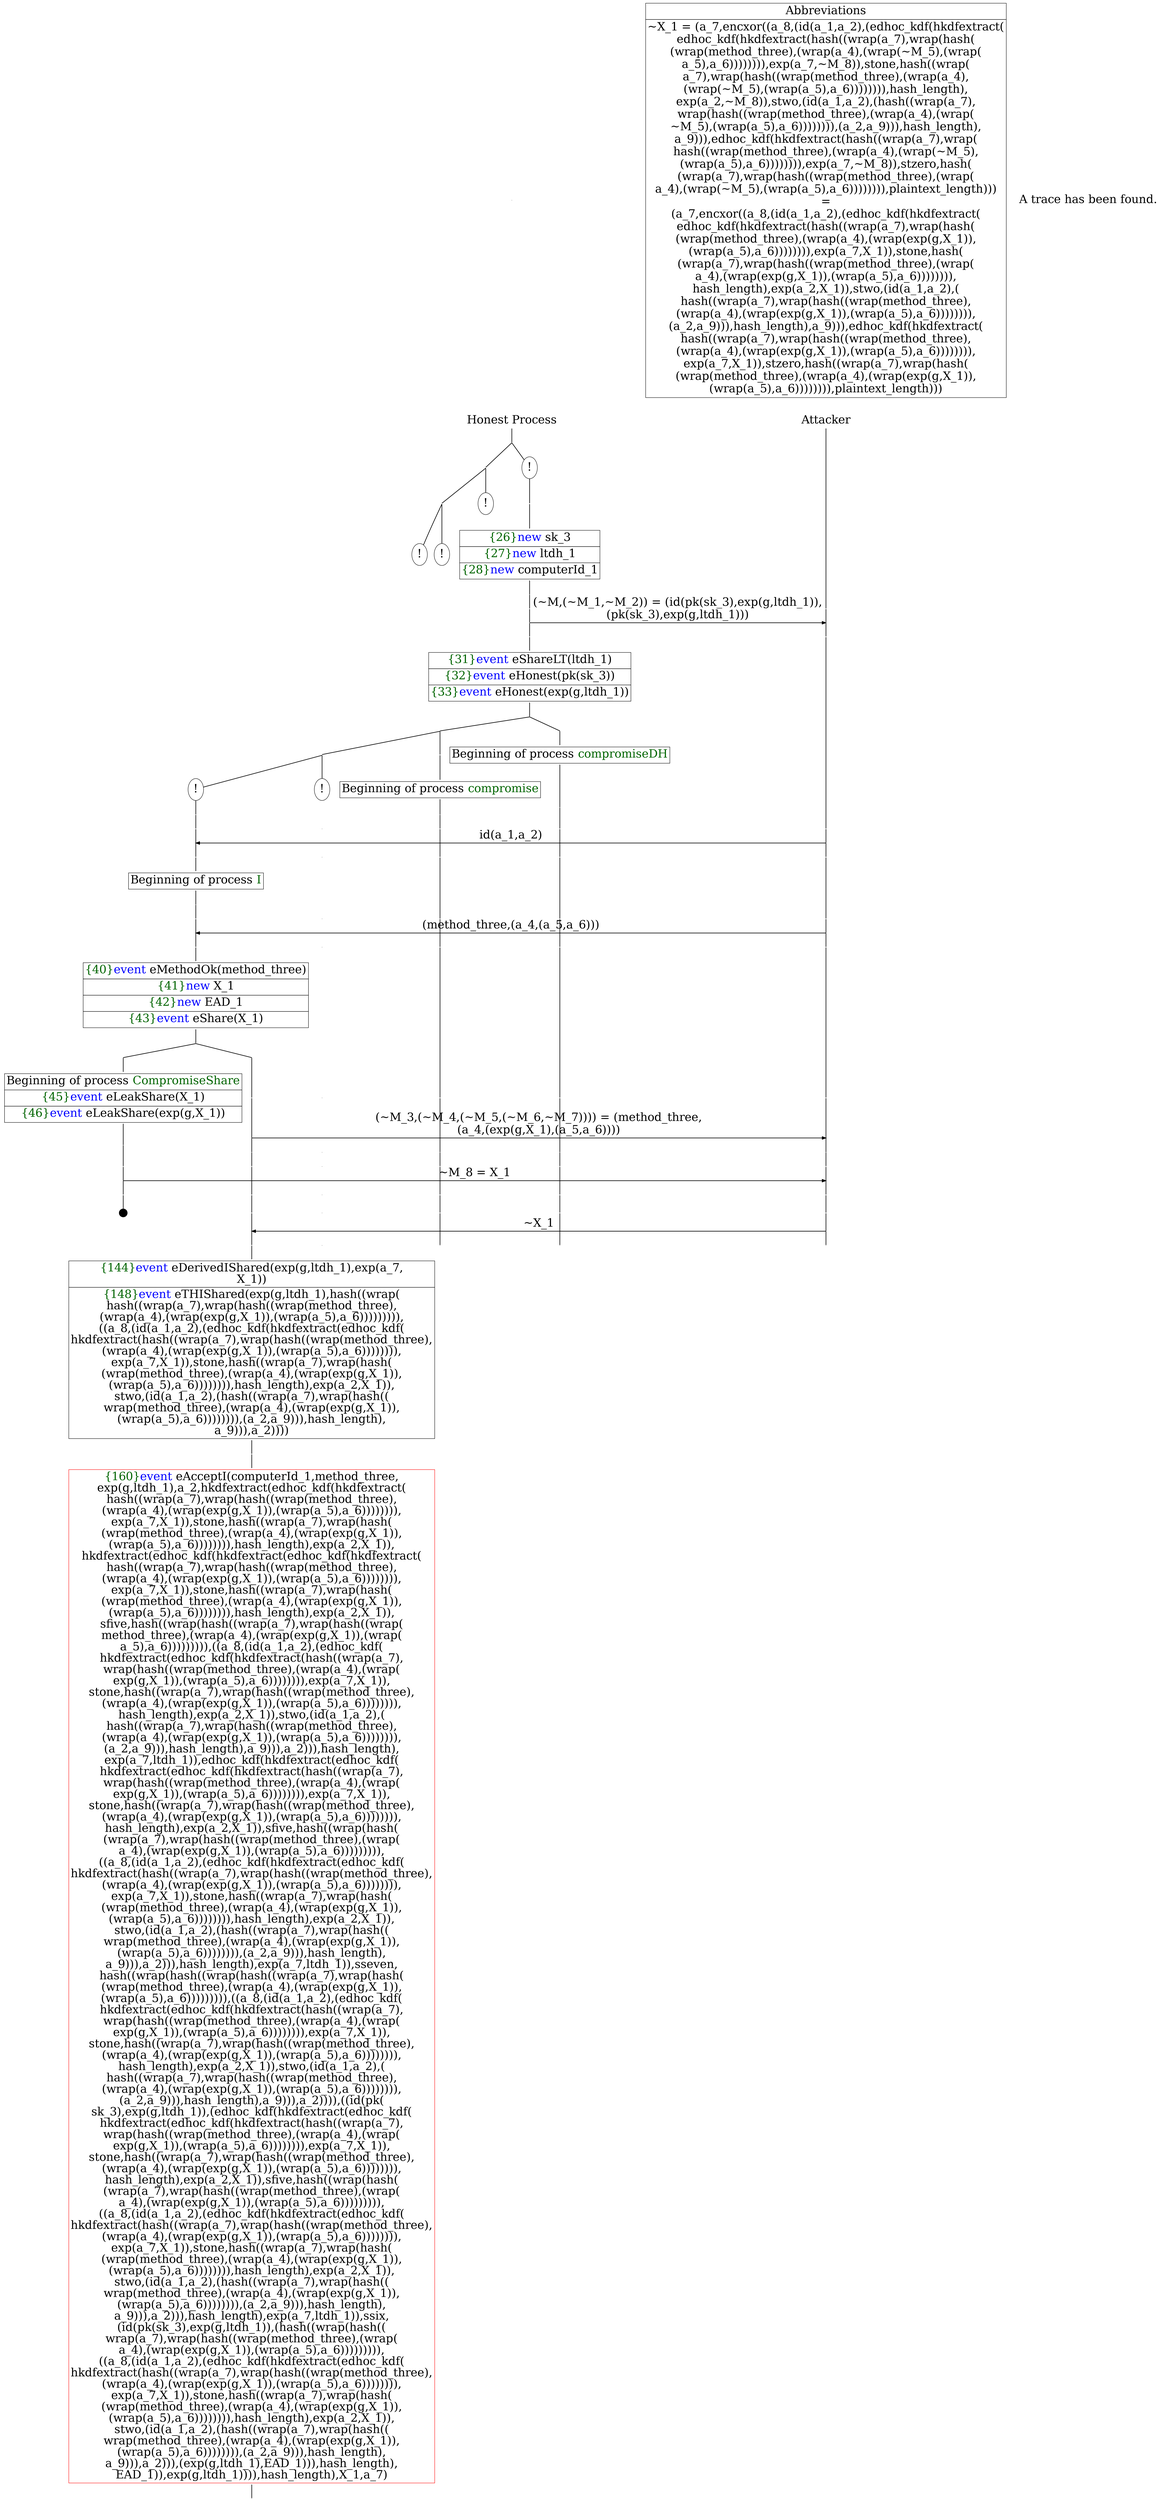 digraph {
graph [ordering = out]
edge [arrowhead = none, penwidth = 1.6, fontsize = 30]
node [shape = point, width = 0, height = 0, fontsize = 30]
Trace<br/>
[label = <A trace has been found.<br/>
>, shape = plaintext]
P0__0 [label = "Honest Process", shape = plaintext]
P__0 [label = "Attacker", shape = plaintext]
Trace -> P0__0 [label = "", style = invisible, weight = 100]{rank = same; P0__0 P__0}
P0__0 -> P0__1 [label = <>, weight = 100]
/*RPar */
P0__1 -> P0_1__1 [label = <>]
P0__1 -> P0_0__1 [label = <>]
P0__1 [label = "", fixedsize = false, width = 0, height = 0, shape = none]
{rank = same; P0_0__1 P0_1__1}
P0_0__1 [label = "!", shape = ellipse]
P0_0_0__1 [label = "", fixedsize = false, width = 0, height = 0, shape = none]
P0_0__1 -> P0_0_0__1 [label = <>, weight = 100]
P0_0_0__1 -> P0_0_0__2 [label = <>, weight = 100]
P0_0_0__2 [shape = plaintext, label = <<TABLE BORDER="0" CELLBORDER="1" CELLSPACING="0" CELLPADDING="4"> <TR><TD><FONT COLOR="darkgreen">{26}</FONT><FONT COLOR="blue">new </FONT>sk_3</TD></TR><TR><TD><FONT COLOR="darkgreen">{27}</FONT><FONT COLOR="blue">new </FONT>ltdh_1</TD></TR><TR><TD><FONT COLOR="darkgreen">{28}</FONT><FONT COLOR="blue">new </FONT>computerId_1</TD></TR></TABLE>>]
P0_0_0__2 -> P0_0_0__3 [label = <>, weight = 100]
P0_0_0__3 -> P0_0_0__4 [label = <>, weight = 100]
P__0 -> P__1 [label = <>, weight = 100]
{rank = same; P__1 P0_0_0__4}
P0_0_0__4 -> P0_0_0__5 [label = <>, weight = 100]
P__1 -> P__2 [label = <>, weight = 100]
{rank = same; P__2 P0_0_0__5}
P0_0_0__5 -> P__2 [label = <(~M,(~M_1,~M_2)) = (id(pk(sk_3),exp(g,ltdh_1)),<br/>
(pk(sk_3),exp(g,ltdh_1)))>, arrowhead = normal]
P0_0_0__5 -> P0_0_0__6 [label = <>, weight = 100]
P__2 -> P__3 [label = <>, weight = 100]
{rank = same; P__3 P0_0_0__6}
P0_0_0__6 -> P0_0_0__7 [label = <>, weight = 100]
P0_0_0__7 [shape = plaintext, label = <<TABLE BORDER="0" CELLBORDER="1" CELLSPACING="0" CELLPADDING="4"> <TR><TD><FONT COLOR="darkgreen">{31}</FONT><FONT COLOR="blue">event</FONT> eShareLT(ltdh_1)</TD></TR><TR><TD><FONT COLOR="darkgreen">{32}</FONT><FONT COLOR="blue">event</FONT> eHonest(pk(sk_3))</TD></TR><TR><TD><FONT COLOR="darkgreen">{33}</FONT><FONT COLOR="blue">event</FONT> eHonest(exp(g,ltdh_1))</TD></TR></TABLE>>]
P0_0_0__7 -> P0_0_0__8 [label = <>, weight = 100]
/*RPar */
P0_0_0__8 -> P0_0_0_1__8 [label = <>]
P0_0_0__8 -> P0_0_0_0__8 [label = <>]
P0_0_0__8 [label = "", fixedsize = false, width = 0, height = 0, shape = none]
{rank = same; P0_0_0_0__8 P0_0_0_1__8}
P0_0_0_0__8 -> P0_0_0_0__9 [label = <>, weight = 100]
P0_0_0_0__9 [shape = plaintext, label = <<TABLE BORDER="0" CELLBORDER="1" CELLSPACING="0" CELLPADDING="4"> <TR><TD>Beginning of process <FONT COLOR="darkgreen">compromiseDH</FONT></TD></TR></TABLE>>]
P0_0_0_0__9 -> P0_0_0_0__10 [label = <>, weight = 100]
/*RPar */
P0_0_0_1__8 -> P0_0_0_1_1__8 [label = <>]
P0_0_0_1__8 -> P0_0_0_1_0__8 [label = <>]
P0_0_0_1__8 [label = "", fixedsize = false, width = 0, height = 0, shape = none]
{rank = same; P0_0_0_1_0__8 P0_0_0_1_1__8}
P0_0_0_1_0__8 -> P0_0_0_1_0__9 [label = <>, weight = 100]
P0_0_0_1_0__9 [shape = plaintext, label = <<TABLE BORDER="0" CELLBORDER="1" CELLSPACING="0" CELLPADDING="4"> <TR><TD>Beginning of process <FONT COLOR="darkgreen">compromise</FONT></TD></TR></TABLE>>]
P0_0_0_1_0__9 -> P0_0_0_1_0__10 [label = <>, weight = 100]
/*RPar */
P0_0_0_1_1__8 -> P0_0_0_1_1_1__8 [label = <>]
P0_0_0_1_1__8 -> P0_0_0_1_1_0__8 [label = <>]
P0_0_0_1_1__8 [label = "", fixedsize = false, width = 0, height = 0, shape = none]
{rank = same; P0_0_0_1_1_0__8 P0_0_0_1_1_1__8}
P0_0_0_1_1_0__8 [label = "!", shape = ellipse]
P0_0_0_1_1_1__8 [label = "!", shape = ellipse]
P0_0_0_1_1_1_0__8 [label = "", fixedsize = false, width = 0, height = 0, shape = none]
P0_0_0_1_1_1__8 -> P0_0_0_1_1_1_0__8 [label = <>, weight = 100]
/*RPar */
P0_1__1 -> P0_1_1__1 [label = <>]
P0_1__1 -> P0_1_0__1 [label = <>]
P0_1__1 [label = "", fixedsize = false, width = 0, height = 0, shape = none]
{rank = same; P0_1_0__1 P0_1_1__1}
P0_1_0__1 [label = "!", shape = ellipse]
/*RPar */
P0_1_1__1 -> P0_1_1_1__1 [label = <>]
P0_1_1__1 -> P0_1_1_0__1 [label = <>]
P0_1_1__1 [label = "", fixedsize = false, width = 0, height = 0, shape = none]
{rank = same; P0_1_1_0__1 P0_1_1_1__1}
P0_1_1_0__1 [label = "!", shape = ellipse]
P0_1_1_1__1 [label = "!", shape = ellipse]
P0_0_0_1_1_1_0__8 -> P0_0_0_1_1_1_0__9 [label = <>, weight = 100]
P0_0_0_1_1_0__9 [label = "", style = invisible]
P0_0_0_1_1_0__8 -> P0_0_0_1_1_0__9 [label = <>, weight = 100, style = invisible]
P0_0_0_1_0__10 -> P0_0_0_1_0__11 [label = <>, weight = 100]
P0_0_0_0__10 -> P0_0_0_0__11 [label = <>, weight = 100]
P__3 -> P__4 [label = <>, weight = 100]
{rank = same; P__4 P0_0_0_0__11 P0_0_0_1_0__11 P0_0_0_1_1_0__9 P0_0_0_1_1_1_0__9}
P0_0_0_1_1_1_0__9 -> P0_0_0_1_1_1_0__10 [label = <>, weight = 100]
P__4 -> P__5 [label = <>, weight = 100]
{rank = same; P__5 P0_0_0_1_1_1_0__10}
P0_0_0_1_1_1_0__10 -> P__5 [label = <id(a_1,a_2)>, dir = back, arrowhead = normal]
P0_0_0_1_1_1_0__10 -> P0_0_0_1_1_1_0__11 [label = <>, weight = 100]
P0_0_0_1_1_0__10 [label = "", style = invisible]
P0_0_0_1_1_0__9 -> P0_0_0_1_1_0__10 [label = <>, weight = 100, style = invisible]
P0_0_0_1_0__11 -> P0_0_0_1_0__12 [label = <>, weight = 100]
P0_0_0_0__11 -> P0_0_0_0__12 [label = <>, weight = 100]
P__5 -> P__6 [label = <>, weight = 100]
{rank = same; P__6 P0_0_0_0__12 P0_0_0_1_0__12 P0_0_0_1_1_0__10 P0_0_0_1_1_1_0__11}
P0_0_0_1_1_1_0__11 -> P0_0_0_1_1_1_0__12 [label = <>, weight = 100]
P0_0_0_1_1_1_0__12 [shape = plaintext, label = <<TABLE BORDER="0" CELLBORDER="1" CELLSPACING="0" CELLPADDING="4"> <TR><TD>Beginning of process <FONT COLOR="darkgreen">I</FONT></TD></TR></TABLE>>]
P0_0_0_1_1_1_0__12 -> P0_0_0_1_1_1_0__13 [label = <>, weight = 100]
P0_0_0_1_1_1_0__13 -> P0_0_0_1_1_1_0__14 [label = <>, weight = 100]
P0_0_0_1_1_0__11 [label = "", style = invisible]
P0_0_0_1_1_0__10 -> P0_0_0_1_1_0__11 [label = <>, weight = 100, style = invisible]
P0_0_0_1_0__12 -> P0_0_0_1_0__13 [label = <>, weight = 100]
P0_0_0_0__12 -> P0_0_0_0__13 [label = <>, weight = 100]
P__6 -> P__7 [label = <>, weight = 100]
{rank = same; P__7 P0_0_0_0__13 P0_0_0_1_0__13 P0_0_0_1_1_0__11 P0_0_0_1_1_1_0__14}
P0_0_0_1_1_1_0__14 -> P0_0_0_1_1_1_0__15 [label = <>, weight = 100]
P__7 -> P__8 [label = <>, weight = 100]
{rank = same; P__8 P0_0_0_1_1_1_0__15}
P0_0_0_1_1_1_0__15 -> P__8 [label = <(method_three,(a_4,(a_5,a_6)))>, dir = back, arrowhead = normal]
P0_0_0_1_1_1_0__15 -> P0_0_0_1_1_1_0__16 [label = <>, weight = 100]
P0_0_0_1_1_0__12 [label = "", style = invisible]
P0_0_0_1_1_0__11 -> P0_0_0_1_1_0__12 [label = <>, weight = 100, style = invisible]
P0_0_0_1_0__13 -> P0_0_0_1_0__14 [label = <>, weight = 100]
P0_0_0_0__13 -> P0_0_0_0__14 [label = <>, weight = 100]
P__8 -> P__9 [label = <>, weight = 100]
{rank = same; P__9 P0_0_0_0__14 P0_0_0_1_0__14 P0_0_0_1_1_0__12 P0_0_0_1_1_1_0__16}
P0_0_0_1_1_1_0__16 -> P0_0_0_1_1_1_0__17 [label = <>, weight = 100]
P0_0_0_1_1_1_0__17 [shape = plaintext, label = <<TABLE BORDER="0" CELLBORDER="1" CELLSPACING="0" CELLPADDING="4"> <TR><TD><FONT COLOR="darkgreen">{40}</FONT><FONT COLOR="blue">event</FONT> eMethodOk(method_three)</TD></TR><TR><TD><FONT COLOR="darkgreen">{41}</FONT><FONT COLOR="blue">new </FONT>X_1</TD></TR><TR><TD><FONT COLOR="darkgreen">{42}</FONT><FONT COLOR="blue">new </FONT>EAD_1</TD></TR><TR><TD><FONT COLOR="darkgreen">{43}</FONT><FONT COLOR="blue">event</FONT> eShare(X_1)</TD></TR></TABLE>>]
P0_0_0_1_1_1_0__17 -> P0_0_0_1_1_1_0__18 [label = <>, weight = 100]
/*RPar */
P0_0_0_1_1_1_0__18 -> P0_0_0_1_1_1_0_1__18 [label = <>]
P0_0_0_1_1_1_0__18 -> P0_0_0_1_1_1_0_0__18 [label = <>]
P0_0_0_1_1_1_0__18 [label = "", fixedsize = false, width = 0, height = 0, shape = none]
{rank = same; P0_0_0_1_1_1_0_0__18 P0_0_0_1_1_1_0_1__18}
P0_0_0_1_1_1_0_0__18 -> P0_0_0_1_1_1_0_0__19 [label = <>, weight = 100]
P0_0_0_1_1_0__13 [label = "", style = invisible]
P0_0_0_1_1_0__12 -> P0_0_0_1_1_0__13 [label = <>, weight = 100, style = invisible]
P0_0_0_1_0__14 -> P0_0_0_1_0__15 [label = <>, weight = 100]
P0_0_0_0__14 -> P0_0_0_0__15 [label = <>, weight = 100]
P__9 -> P__10 [label = <>, weight = 100]
{rank = same; P__10 P0_0_0_0__15 P0_0_0_1_0__15 P0_0_0_1_1_0__13 P0_0_0_1_1_1_0_0__19}
P0_0_0_1_1_1_0_0__19 -> P0_0_0_1_1_1_0_0__20 [label = <>, weight = 100]
P__10 -> P__11 [label = <>, weight = 100]
{rank = same; P__11 P0_0_0_1_1_1_0_0__20}
P0_0_0_1_1_1_0_0__20 -> P__11 [label = <(~M_3,(~M_4,(~M_5,(~M_6,~M_7)))) = (method_three,<br/>
(a_4,(exp(g,X_1),(a_5,a_6))))>, arrowhead = normal]
P0_0_0_1_1_1_0_0__20 -> P0_0_0_1_1_1_0_0__21 [label = <>, weight = 100]
P0_0_0_1_1_0__14 [label = "", style = invisible]
P0_0_0_1_1_0__13 -> P0_0_0_1_1_0__14 [label = <>, weight = 100, style = invisible]
P0_0_0_1_0__15 -> P0_0_0_1_0__16 [label = <>, weight = 100]
P0_0_0_0__15 -> P0_0_0_0__16 [label = <>, weight = 100]
P__11 -> P__12 [label = <>, weight = 100]
{rank = same; P__12 P0_0_0_0__16 P0_0_0_1_0__16 P0_0_0_1_1_0__14 P0_0_0_1_1_1_0_0__21}
P0_0_0_1_1_1_0_1__18 -> P0_0_0_1_1_1_0_1__19 [label = <>, weight = 100]
P0_0_0_1_1_1_0_1__19 [shape = plaintext, label = <<TABLE BORDER="0" CELLBORDER="1" CELLSPACING="0" CELLPADDING="4"> <TR><TD>Beginning of process <FONT COLOR="darkgreen">CompromiseShare</FONT></TD></TR><TR><TD><FONT COLOR="darkgreen">{45}</FONT><FONT COLOR="blue">event</FONT> eLeakShare(X_1)</TD></TR><TR><TD><FONT COLOR="darkgreen">{46}</FONT><FONT COLOR="blue">event</FONT> eLeakShare(exp(g,X_1))</TD></TR></TABLE>>]
P0_0_0_1_1_1_0_1__19 -> P0_0_0_1_1_1_0_1__20 [label = <>, weight = 100]
P0_0_0_1_1_1_0_1__20 -> P0_0_0_1_1_1_0_1__21 [label = <>, weight = 100]
P0_0_0_1_1_1_0_0__21 -> P0_0_0_1_1_1_0_0__22 [label = <>, weight = 100]
P0_0_0_1_1_0__15 [label = "", style = invisible]
P0_0_0_1_1_0__14 -> P0_0_0_1_1_0__15 [label = <>, weight = 100, style = invisible]
P0_0_0_1_0__16 -> P0_0_0_1_0__17 [label = <>, weight = 100]
P0_0_0_0__16 -> P0_0_0_0__17 [label = <>, weight = 100]
P__12 -> P__13 [label = <>, weight = 100]
{rank = same; P__13 P0_0_0_0__17 P0_0_0_1_0__17 P0_0_0_1_1_0__15 P0_0_0_1_1_1_0_0__22 P0_0_0_1_1_1_0_1__21}
P0_0_0_1_1_1_0_1__21 -> P0_0_0_1_1_1_0_1__22 [label = <>, weight = 100]
P__13 -> P__14 [label = <>, weight = 100]
{rank = same; P__14 P0_0_0_1_1_1_0_1__22}
P0_0_0_1_1_1_0_1__22 -> P__14 [label = <~M_8 = X_1>, arrowhead = normal]
P0_0_0_1_1_1_0_1__22 -> P0_0_0_1_1_1_0_1__23 [label = <>, weight = 100]
P0_0_0_1_1_1_0_0__22 -> P0_0_0_1_1_1_0_0__23 [label = <>, weight = 100]
P0_0_0_1_1_0__16 [label = "", style = invisible]
P0_0_0_1_1_0__15 -> P0_0_0_1_1_0__16 [label = <>, weight = 100, style = invisible]
P0_0_0_1_0__17 -> P0_0_0_1_0__18 [label = <>, weight = 100]
P0_0_0_0__17 -> P0_0_0_0__18 [label = <>, weight = 100]
P__14 -> P__15 [label = <>, weight = 100]
{rank = same; P__15 P0_0_0_0__18 P0_0_0_1_0__18 P0_0_0_1_1_0__16 P0_0_0_1_1_1_0_0__23 P0_0_0_1_1_1_0_1__23}
P0_0_0_1_1_1_0_1__24 [label = "", width = 0.3, height = 0.3]
P0_0_0_1_1_1_0_1__23 -> P0_0_0_1_1_1_0_1__24 [label = <>, weight = 100]
P0_0_0_1_1_1_0_0__23 -> P0_0_0_1_1_1_0_0__24 [label = <>, weight = 100]
P0_0_0_1_1_0__17 [label = "", style = invisible]
P0_0_0_1_1_0__16 -> P0_0_0_1_1_0__17 [label = <>, weight = 100, style = invisible]
P0_0_0_1_0__18 -> P0_0_0_1_0__19 [label = <>, weight = 100]
P0_0_0_0__18 -> P0_0_0_0__19 [label = <>, weight = 100]
P__15 -> P__16 [label = <>, weight = 100]
{rank = same; P__16 P0_0_0_0__19 P0_0_0_1_0__19 P0_0_0_1_1_0__17 P0_0_0_1_1_1_0_0__24}
P0_0_0_1_1_1_0_0__24 -> P0_0_0_1_1_1_0_0__25 [label = <>, weight = 100]
P__16 -> P__17 [label = <>, weight = 100]
{rank = same; P__17 P0_0_0_1_1_1_0_0__25}
P0_0_0_1_1_1_0_0__25 -> P__17 [label = <~X_1>, dir = back, arrowhead = normal]
P0_0_0_1_1_1_0_0__25 -> P0_0_0_1_1_1_0_0__26 [label = <>, weight = 100]
P0_0_0_1_1_0__18 [label = "", style = invisible]
P0_0_0_1_1_0__17 -> P0_0_0_1_1_0__18 [label = <>, weight = 100, style = invisible]
P0_0_0_1_0__19 -> P0_0_0_1_0__20 [label = <>, weight = 100]
P0_0_0_0__19 -> P0_0_0_0__20 [label = <>, weight = 100]
P__17 -> P__18 [label = <>, weight = 100]
{rank = same; P__18 P0_0_0_0__20 P0_0_0_1_0__20 P0_0_0_1_1_0__18 P0_0_0_1_1_1_0_0__26}
P0_0_0_1_1_1_0_0__26 -> P0_0_0_1_1_1_0_0__27 [label = <>, weight = 100]
P0_0_0_1_1_1_0_0__27 [shape = plaintext, label = <<TABLE BORDER="0" CELLBORDER="1" CELLSPACING="0" CELLPADDING="4"> <TR><TD><FONT COLOR="darkgreen">{144}</FONT><FONT COLOR="blue">event</FONT> eDerivedIShared(exp(g,ltdh_1),exp(a_7,<br/>
X_1))</TD></TR><TR><TD><FONT COLOR="darkgreen">{148}</FONT><FONT COLOR="blue">event</FONT> eTHIShared(exp(g,ltdh_1),hash((wrap(<br/>
hash((wrap(a_7),wrap(hash((wrap(method_three),<br/>
(wrap(a_4),(wrap(exp(g,X_1)),(wrap(a_5),a_6))))))))),<br/>
((a_8,(id(a_1,a_2),(edhoc_kdf(hkdfextract(edhoc_kdf(<br/>
hkdfextract(hash((wrap(a_7),wrap(hash((wrap(method_three),<br/>
(wrap(a_4),(wrap(exp(g,X_1)),(wrap(a_5),a_6)))))))),<br/>
exp(a_7,X_1)),stone,hash((wrap(a_7),wrap(hash(<br/>
(wrap(method_three),(wrap(a_4),(wrap(exp(g,X_1)),<br/>
(wrap(a_5),a_6)))))))),hash_length),exp(a_2,X_1)),<br/>
stwo,(id(a_1,a_2),(hash((wrap(a_7),wrap(hash((<br/>
wrap(method_three),(wrap(a_4),(wrap(exp(g,X_1)),<br/>
(wrap(a_5),a_6)))))))),(a_2,a_9))),hash_length),<br/>
a_9))),a_2))))</TD></TR></TABLE>>]
P0_0_0_1_1_1_0_0__27 -> P0_0_0_1_1_1_0_0__28 [label = <>, weight = 100]
P0_0_0_1_1_1_0_0__28 -> P0_0_0_1_1_1_0_0__29 [label = <>, weight = 100]
P0_0_0_1_1_1_0_0__29 [color = red, shape = plaintext, label = <<TABLE BORDER="0" CELLBORDER="1" CELLSPACING="0" CELLPADDING="4"> <TR><TD><FONT COLOR="darkgreen">{160}</FONT><FONT COLOR="blue">event</FONT> eAcceptI(computerId_1,method_three,<br/>
exp(g,ltdh_1),a_2,hkdfextract(edhoc_kdf(hkdfextract(<br/>
hash((wrap(a_7),wrap(hash((wrap(method_three),<br/>
(wrap(a_4),(wrap(exp(g,X_1)),(wrap(a_5),a_6)))))))),<br/>
exp(a_7,X_1)),stone,hash((wrap(a_7),wrap(hash(<br/>
(wrap(method_three),(wrap(a_4),(wrap(exp(g,X_1)),<br/>
(wrap(a_5),a_6)))))))),hash_length),exp(a_2,X_1)),<br/>
hkdfextract(edhoc_kdf(hkdfextract(edhoc_kdf(hkdfextract(<br/>
hash((wrap(a_7),wrap(hash((wrap(method_three),<br/>
(wrap(a_4),(wrap(exp(g,X_1)),(wrap(a_5),a_6)))))))),<br/>
exp(a_7,X_1)),stone,hash((wrap(a_7),wrap(hash(<br/>
(wrap(method_three),(wrap(a_4),(wrap(exp(g,X_1)),<br/>
(wrap(a_5),a_6)))))))),hash_length),exp(a_2,X_1)),<br/>
sfive,hash((wrap(hash((wrap(a_7),wrap(hash((wrap(<br/>
method_three),(wrap(a_4),(wrap(exp(g,X_1)),(wrap(<br/>
a_5),a_6))))))))),((a_8,(id(a_1,a_2),(edhoc_kdf(<br/>
hkdfextract(edhoc_kdf(hkdfextract(hash((wrap(a_7),<br/>
wrap(hash((wrap(method_three),(wrap(a_4),(wrap(<br/>
exp(g,X_1)),(wrap(a_5),a_6)))))))),exp(a_7,X_1)),<br/>
stone,hash((wrap(a_7),wrap(hash((wrap(method_three),<br/>
(wrap(a_4),(wrap(exp(g,X_1)),(wrap(a_5),a_6)))))))),<br/>
hash_length),exp(a_2,X_1)),stwo,(id(a_1,a_2),(<br/>
hash((wrap(a_7),wrap(hash((wrap(method_three),<br/>
(wrap(a_4),(wrap(exp(g,X_1)),(wrap(a_5),a_6)))))))),<br/>
(a_2,a_9))),hash_length),a_9))),a_2))),hash_length),<br/>
exp(a_7,ltdh_1)),edhoc_kdf(hkdfextract(edhoc_kdf(<br/>
hkdfextract(edhoc_kdf(hkdfextract(hash((wrap(a_7),<br/>
wrap(hash((wrap(method_three),(wrap(a_4),(wrap(<br/>
exp(g,X_1)),(wrap(a_5),a_6)))))))),exp(a_7,X_1)),<br/>
stone,hash((wrap(a_7),wrap(hash((wrap(method_three),<br/>
(wrap(a_4),(wrap(exp(g,X_1)),(wrap(a_5),a_6)))))))),<br/>
hash_length),exp(a_2,X_1)),sfive,hash((wrap(hash(<br/>
(wrap(a_7),wrap(hash((wrap(method_three),(wrap(<br/>
a_4),(wrap(exp(g,X_1)),(wrap(a_5),a_6))))))))),<br/>
((a_8,(id(a_1,a_2),(edhoc_kdf(hkdfextract(edhoc_kdf(<br/>
hkdfextract(hash((wrap(a_7),wrap(hash((wrap(method_three),<br/>
(wrap(a_4),(wrap(exp(g,X_1)),(wrap(a_5),a_6)))))))),<br/>
exp(a_7,X_1)),stone,hash((wrap(a_7),wrap(hash(<br/>
(wrap(method_three),(wrap(a_4),(wrap(exp(g,X_1)),<br/>
(wrap(a_5),a_6)))))))),hash_length),exp(a_2,X_1)),<br/>
stwo,(id(a_1,a_2),(hash((wrap(a_7),wrap(hash((<br/>
wrap(method_three),(wrap(a_4),(wrap(exp(g,X_1)),<br/>
(wrap(a_5),a_6)))))))),(a_2,a_9))),hash_length),<br/>
a_9))),a_2))),hash_length),exp(a_7,ltdh_1)),sseven,<br/>
hash((wrap(hash((wrap(hash((wrap(a_7),wrap(hash(<br/>
(wrap(method_three),(wrap(a_4),(wrap(exp(g,X_1)),<br/>
(wrap(a_5),a_6))))))))),((a_8,(id(a_1,a_2),(edhoc_kdf(<br/>
hkdfextract(edhoc_kdf(hkdfextract(hash((wrap(a_7),<br/>
wrap(hash((wrap(method_three),(wrap(a_4),(wrap(<br/>
exp(g,X_1)),(wrap(a_5),a_6)))))))),exp(a_7,X_1)),<br/>
stone,hash((wrap(a_7),wrap(hash((wrap(method_three),<br/>
(wrap(a_4),(wrap(exp(g,X_1)),(wrap(a_5),a_6)))))))),<br/>
hash_length),exp(a_2,X_1)),stwo,(id(a_1,a_2),(<br/>
hash((wrap(a_7),wrap(hash((wrap(method_three),<br/>
(wrap(a_4),(wrap(exp(g,X_1)),(wrap(a_5),a_6)))))))),<br/>
(a_2,a_9))),hash_length),a_9))),a_2)))),((id(pk(<br/>
sk_3),exp(g,ltdh_1)),(edhoc_kdf(hkdfextract(edhoc_kdf(<br/>
hkdfextract(edhoc_kdf(hkdfextract(hash((wrap(a_7),<br/>
wrap(hash((wrap(method_three),(wrap(a_4),(wrap(<br/>
exp(g,X_1)),(wrap(a_5),a_6)))))))),exp(a_7,X_1)),<br/>
stone,hash((wrap(a_7),wrap(hash((wrap(method_three),<br/>
(wrap(a_4),(wrap(exp(g,X_1)),(wrap(a_5),a_6)))))))),<br/>
hash_length),exp(a_2,X_1)),sfive,hash((wrap(hash(<br/>
(wrap(a_7),wrap(hash((wrap(method_three),(wrap(<br/>
a_4),(wrap(exp(g,X_1)),(wrap(a_5),a_6))))))))),<br/>
((a_8,(id(a_1,a_2),(edhoc_kdf(hkdfextract(edhoc_kdf(<br/>
hkdfextract(hash((wrap(a_7),wrap(hash((wrap(method_three),<br/>
(wrap(a_4),(wrap(exp(g,X_1)),(wrap(a_5),a_6)))))))),<br/>
exp(a_7,X_1)),stone,hash((wrap(a_7),wrap(hash(<br/>
(wrap(method_three),(wrap(a_4),(wrap(exp(g,X_1)),<br/>
(wrap(a_5),a_6)))))))),hash_length),exp(a_2,X_1)),<br/>
stwo,(id(a_1,a_2),(hash((wrap(a_7),wrap(hash((<br/>
wrap(method_three),(wrap(a_4),(wrap(exp(g,X_1)),<br/>
(wrap(a_5),a_6)))))))),(a_2,a_9))),hash_length),<br/>
a_9))),a_2))),hash_length),exp(a_7,ltdh_1)),ssix,<br/>
(id(pk(sk_3),exp(g,ltdh_1)),(hash((wrap(hash((<br/>
wrap(a_7),wrap(hash((wrap(method_three),(wrap(<br/>
a_4),(wrap(exp(g,X_1)),(wrap(a_5),a_6))))))))),<br/>
((a_8,(id(a_1,a_2),(edhoc_kdf(hkdfextract(edhoc_kdf(<br/>
hkdfextract(hash((wrap(a_7),wrap(hash((wrap(method_three),<br/>
(wrap(a_4),(wrap(exp(g,X_1)),(wrap(a_5),a_6)))))))),<br/>
exp(a_7,X_1)),stone,hash((wrap(a_7),wrap(hash(<br/>
(wrap(method_three),(wrap(a_4),(wrap(exp(g,X_1)),<br/>
(wrap(a_5),a_6)))))))),hash_length),exp(a_2,X_1)),<br/>
stwo,(id(a_1,a_2),(hash((wrap(a_7),wrap(hash((<br/>
wrap(method_three),(wrap(a_4),(wrap(exp(g,X_1)),<br/>
(wrap(a_5),a_6)))))))),(a_2,a_9))),hash_length),<br/>
a_9))),a_2))),(exp(g,ltdh_1),EAD_1))),hash_length),<br/>
EAD_1)),exp(g,ltdh_1)))),hash_length),X_1,a_7)<br/>
</TD></TR></TABLE>>]
P0_0_0_1_1_1_0_0__29 -> P0_0_0_1_1_1_0_0__30 [label = <>, weight = 100]
Abbrev [shape = plaintext, label = <<TABLE BORDER="0" CELLBORDER="1" CELLSPACING="0" CELLPADDING="4"><TR> <TD> Abbreviations </TD></TR><TR><TD>~X_1 = (a_7,encxor((a_8,(id(a_1,a_2),(edhoc_kdf(hkdfextract(<br/>
edhoc_kdf(hkdfextract(hash((wrap(a_7),wrap(hash(<br/>
(wrap(method_three),(wrap(a_4),(wrap(~M_5),(wrap(<br/>
a_5),a_6)))))))),exp(a_7,~M_8)),stone,hash((wrap(<br/>
a_7),wrap(hash((wrap(method_three),(wrap(a_4),<br/>
(wrap(~M_5),(wrap(a_5),a_6)))))))),hash_length),<br/>
exp(a_2,~M_8)),stwo,(id(a_1,a_2),(hash((wrap(a_7),<br/>
wrap(hash((wrap(method_three),(wrap(a_4),(wrap(<br/>
~M_5),(wrap(a_5),a_6)))))))),(a_2,a_9))),hash_length),<br/>
a_9))),edhoc_kdf(hkdfextract(hash((wrap(a_7),wrap(<br/>
hash((wrap(method_three),(wrap(a_4),(wrap(~M_5),<br/>
(wrap(a_5),a_6)))))))),exp(a_7,~M_8)),stzero,hash(<br/>
(wrap(a_7),wrap(hash((wrap(method_three),(wrap(<br/>
a_4),(wrap(~M_5),(wrap(a_5),a_6)))))))),plaintext_length)))<br/>
=<br/>
(a_7,encxor((a_8,(id(a_1,a_2),(edhoc_kdf(hkdfextract(<br/>
edhoc_kdf(hkdfextract(hash((wrap(a_7),wrap(hash(<br/>
(wrap(method_three),(wrap(a_4),(wrap(exp(g,X_1)),<br/>
(wrap(a_5),a_6)))))))),exp(a_7,X_1)),stone,hash(<br/>
(wrap(a_7),wrap(hash((wrap(method_three),(wrap(<br/>
a_4),(wrap(exp(g,X_1)),(wrap(a_5),a_6)))))))),<br/>
hash_length),exp(a_2,X_1)),stwo,(id(a_1,a_2),(<br/>
hash((wrap(a_7),wrap(hash((wrap(method_three),<br/>
(wrap(a_4),(wrap(exp(g,X_1)),(wrap(a_5),a_6)))))))),<br/>
(a_2,a_9))),hash_length),a_9))),edhoc_kdf(hkdfextract(<br/>
hash((wrap(a_7),wrap(hash((wrap(method_three),<br/>
(wrap(a_4),(wrap(exp(g,X_1)),(wrap(a_5),a_6)))))))),<br/>
exp(a_7,X_1)),stzero,hash((wrap(a_7),wrap(hash(<br/>
(wrap(method_three),(wrap(a_4),(wrap(exp(g,X_1)),<br/>
(wrap(a_5),a_6)))))))),plaintext_length)))</TD></TR></TABLE>>]Abbrev -> P__0 [style = invisible, weight =100]}